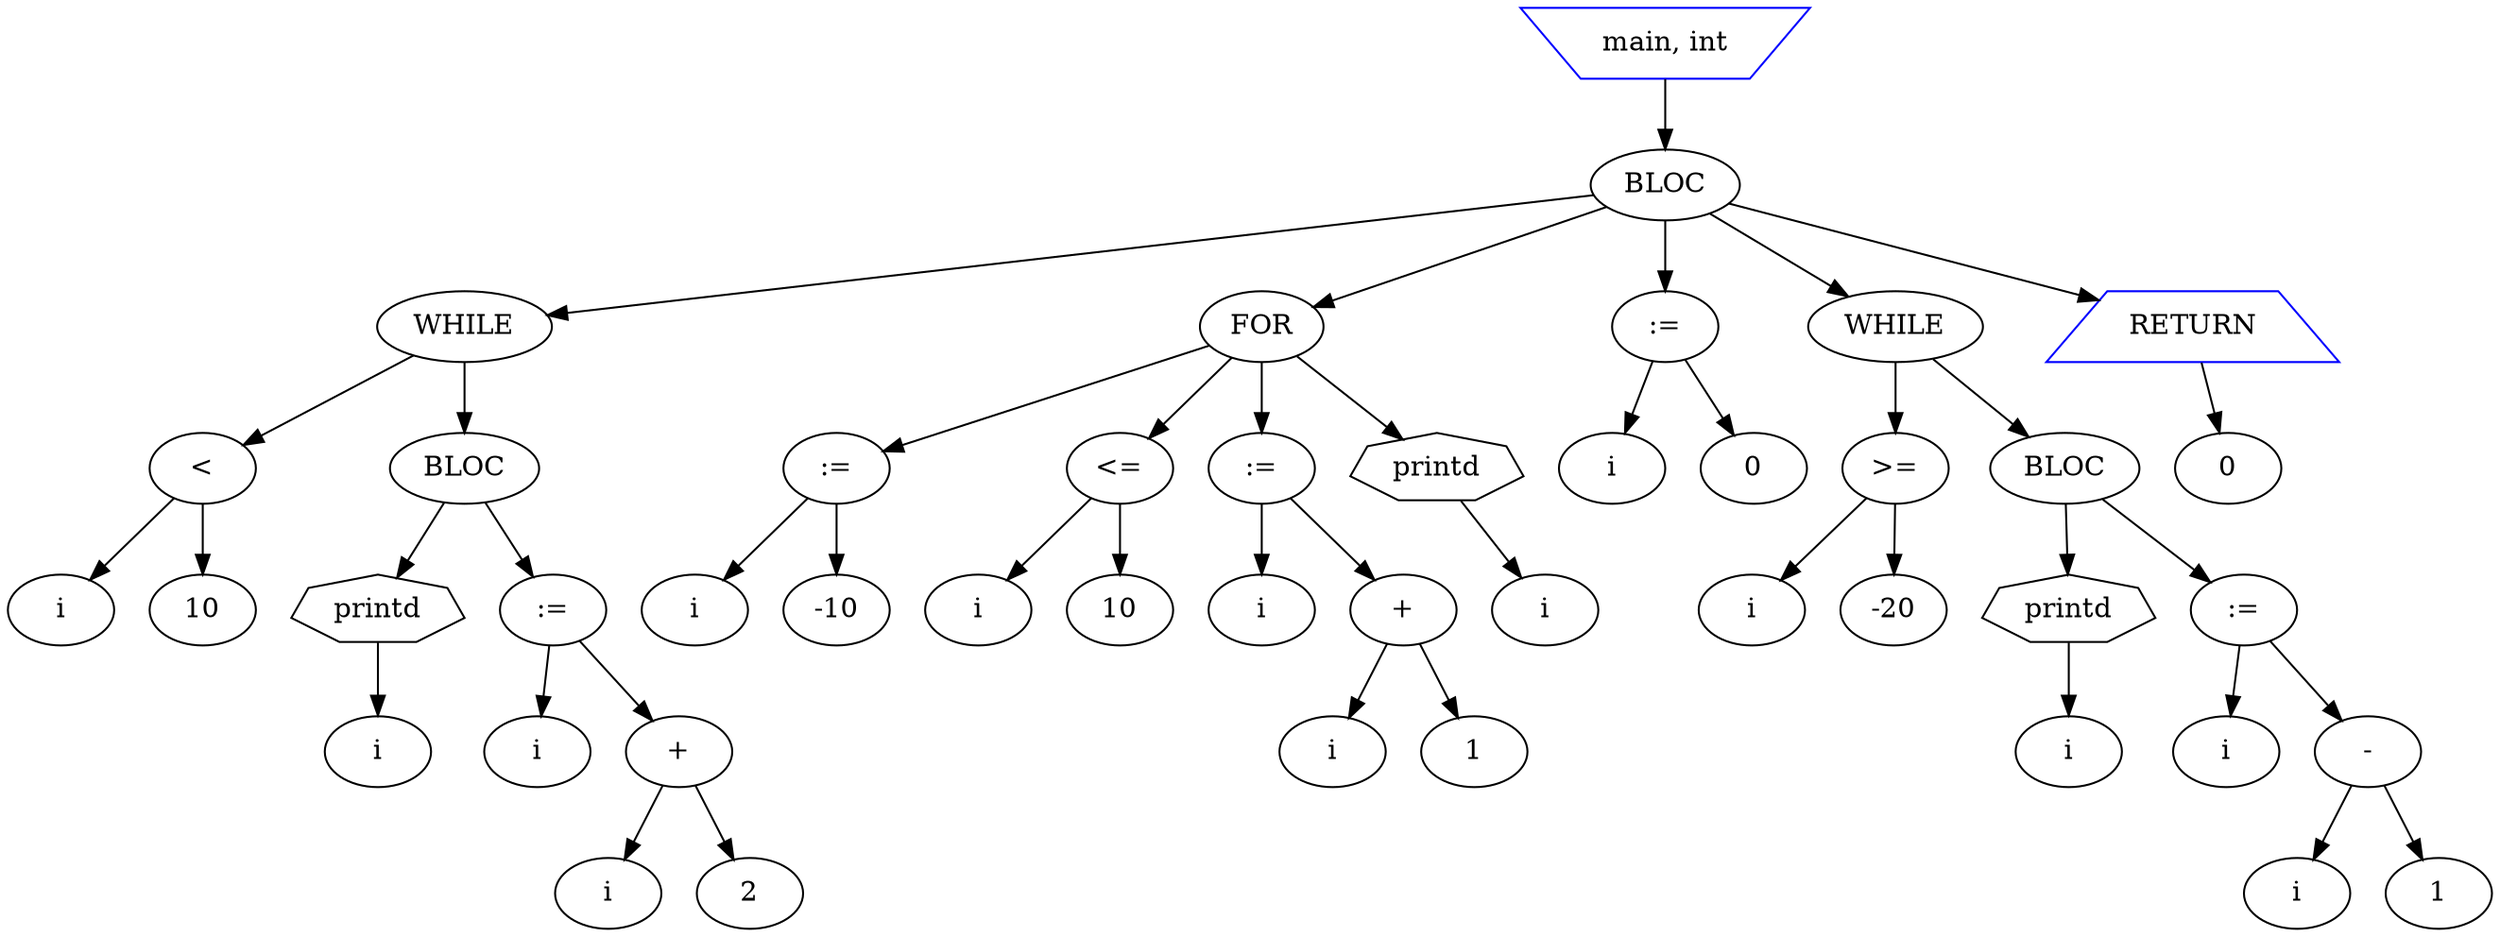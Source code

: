 digraph G {
node_0 [label="main, int"shape=invtrapezium color=blue];
node_0 -> node_1;
node_1 [label="BLOC"];
node_1 -> node_2;
node_2 [label="WHILE"];
node_2 -> node_3;
node_3 [label="<"];
node_3 -> node_4;
node_4 [label="i"];
node_3 -> node_5;
node_5 [label="10"];
node_2 -> node_6;
node_6 [label="BLOC"];
node_6 -> node_7;
node_7 [label="printd"shape=septagon];
node_7 -> node_8;
node_8 [label="i"];
node_6 -> node_9;
node_9 [label=":="];
node_9 -> node_10;
node_10 [label="i"];
node_9 -> node_11;
node_11 [label="+"];
node_11 -> node_12;
node_12 [label="i"];
node_11 -> node_13;
node_13 [label="2"];
node_1 -> node_14;
node_14 [label="FOR"];
node_14 -> node_15;
node_15 [label=":="];
node_15 -> node_16;
node_16 [label="i"];
node_15 -> node_17;
node_17 [label="-10"];
node_14 -> node_18;
node_18 [label="<="];
node_18 -> node_19;
node_19 [label="i"];
node_18 -> node_20;
node_20 [label="10"];
node_14 -> node_21;
node_21 [label=":="];
node_21 -> node_22;
node_22 [label="i"];
node_21 -> node_23;
node_23 [label="+"];
node_23 -> node_24;
node_24 [label="i"];
node_23 -> node_25;
node_25 [label="1"];
node_14 -> node_26;
node_26 [label="printd"shape=septagon];
node_26 -> node_27;
node_27 [label="i"];
node_1 -> node_28;
node_28 [label=":="];
node_28 -> node_29;
node_29 [label="i"];
node_28 -> node_30;
node_30 [label="0"];
node_1 -> node_31;
node_31 [label="WHILE"];
node_31 -> node_32;
node_32 [label=">="];
node_32 -> node_33;
node_33 [label="i"];
node_32 -> node_34;
node_34 [label="-20"];
node_31 -> node_35;
node_35 [label="BLOC"];
node_35 -> node_36;
node_36 [label="printd"shape=septagon];
node_36 -> node_37;
node_37 [label="i"];
node_35 -> node_38;
node_38 [label=":="];
node_38 -> node_39;
node_39 [label="i"];
node_38 -> node_40;
node_40 [label="-"];
node_40 -> node_41;
node_41 [label="i"];
node_40 -> node_42;
node_42 [label="1"];
node_1 -> node_43;
node_43 [label="RETURN"shape=trapezium color=blue];
node_43 -> node_44;
node_44 [label="0"];
}
